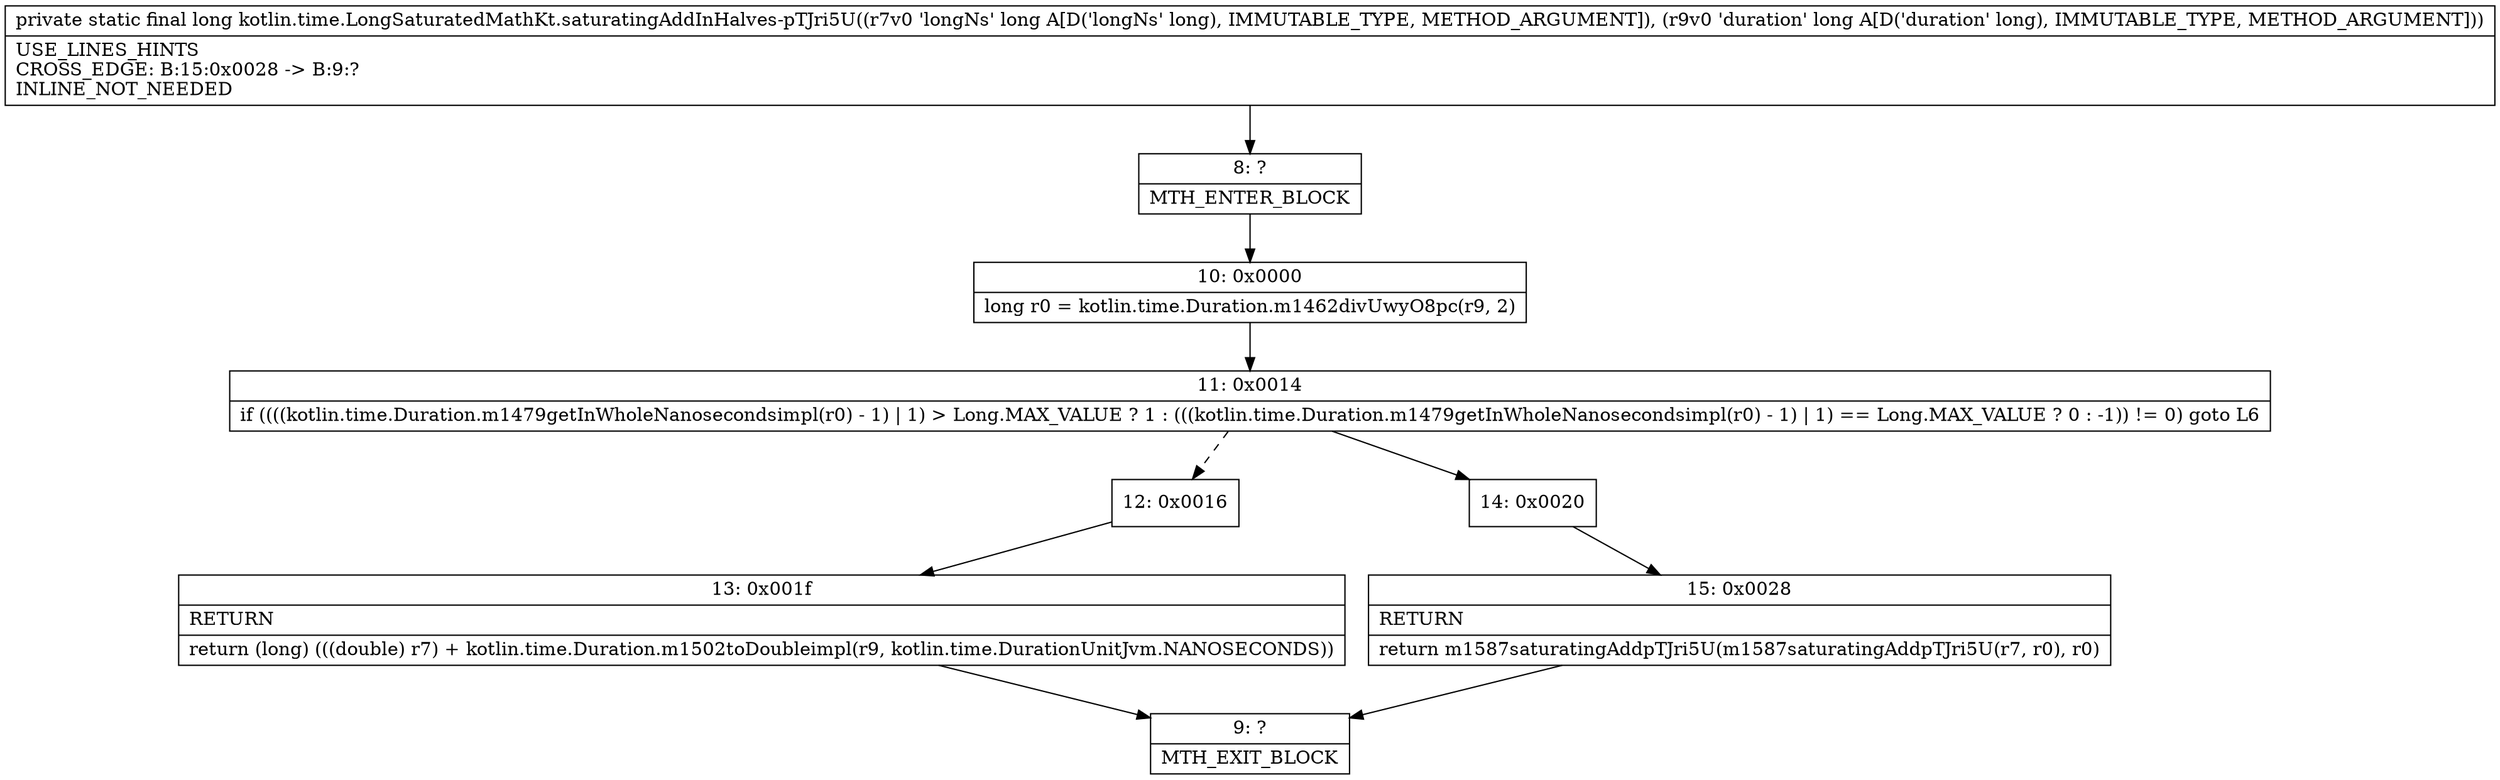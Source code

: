 digraph "CFG forkotlin.time.LongSaturatedMathKt.saturatingAddInHalves\-pTJri5U(JJ)J" {
Node_8 [shape=record,label="{8\:\ ?|MTH_ENTER_BLOCK\l}"];
Node_10 [shape=record,label="{10\:\ 0x0000|long r0 = kotlin.time.Duration.m1462divUwyO8pc(r9, 2)\l}"];
Node_11 [shape=record,label="{11\:\ 0x0014|if ((((kotlin.time.Duration.m1479getInWholeNanosecondsimpl(r0) \- 1) \| 1) \> Long.MAX_VALUE ? 1 : (((kotlin.time.Duration.m1479getInWholeNanosecondsimpl(r0) \- 1) \| 1) == Long.MAX_VALUE ? 0 : \-1)) != 0) goto L6\l}"];
Node_12 [shape=record,label="{12\:\ 0x0016}"];
Node_13 [shape=record,label="{13\:\ 0x001f|RETURN\l|return (long) (((double) r7) + kotlin.time.Duration.m1502toDoubleimpl(r9, kotlin.time.DurationUnitJvm.NANOSECONDS))\l}"];
Node_9 [shape=record,label="{9\:\ ?|MTH_EXIT_BLOCK\l}"];
Node_14 [shape=record,label="{14\:\ 0x0020}"];
Node_15 [shape=record,label="{15\:\ 0x0028|RETURN\l|return m1587saturatingAddpTJri5U(m1587saturatingAddpTJri5U(r7, r0), r0)\l}"];
MethodNode[shape=record,label="{private static final long kotlin.time.LongSaturatedMathKt.saturatingAddInHalves\-pTJri5U((r7v0 'longNs' long A[D('longNs' long), IMMUTABLE_TYPE, METHOD_ARGUMENT]), (r9v0 'duration' long A[D('duration' long), IMMUTABLE_TYPE, METHOD_ARGUMENT]))  | USE_LINES_HINTS\lCROSS_EDGE: B:15:0x0028 \-\> B:9:?\lINLINE_NOT_NEEDED\l}"];
MethodNode -> Node_8;Node_8 -> Node_10;
Node_10 -> Node_11;
Node_11 -> Node_12[style=dashed];
Node_11 -> Node_14;
Node_12 -> Node_13;
Node_13 -> Node_9;
Node_14 -> Node_15;
Node_15 -> Node_9;
}

